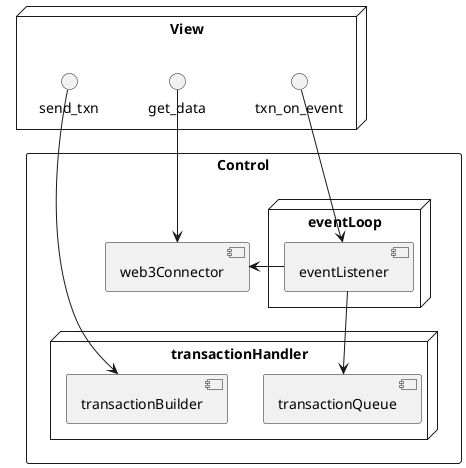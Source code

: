 @startuml
rectangle Control {
    node transactionHandler {
        [transactionBuilder]
        [transactionQueue]
    }
    [web3Connector]
    node eventLoop {
        [eventListener] --> transactionQueue
        [eventListener] -> web3Connector
    }
}

node "View" {
    send_txn --> [transactionBuilder]
    txn_on_event --> [eventListener]
    get_data --> [web3Connector]
}


@enduml